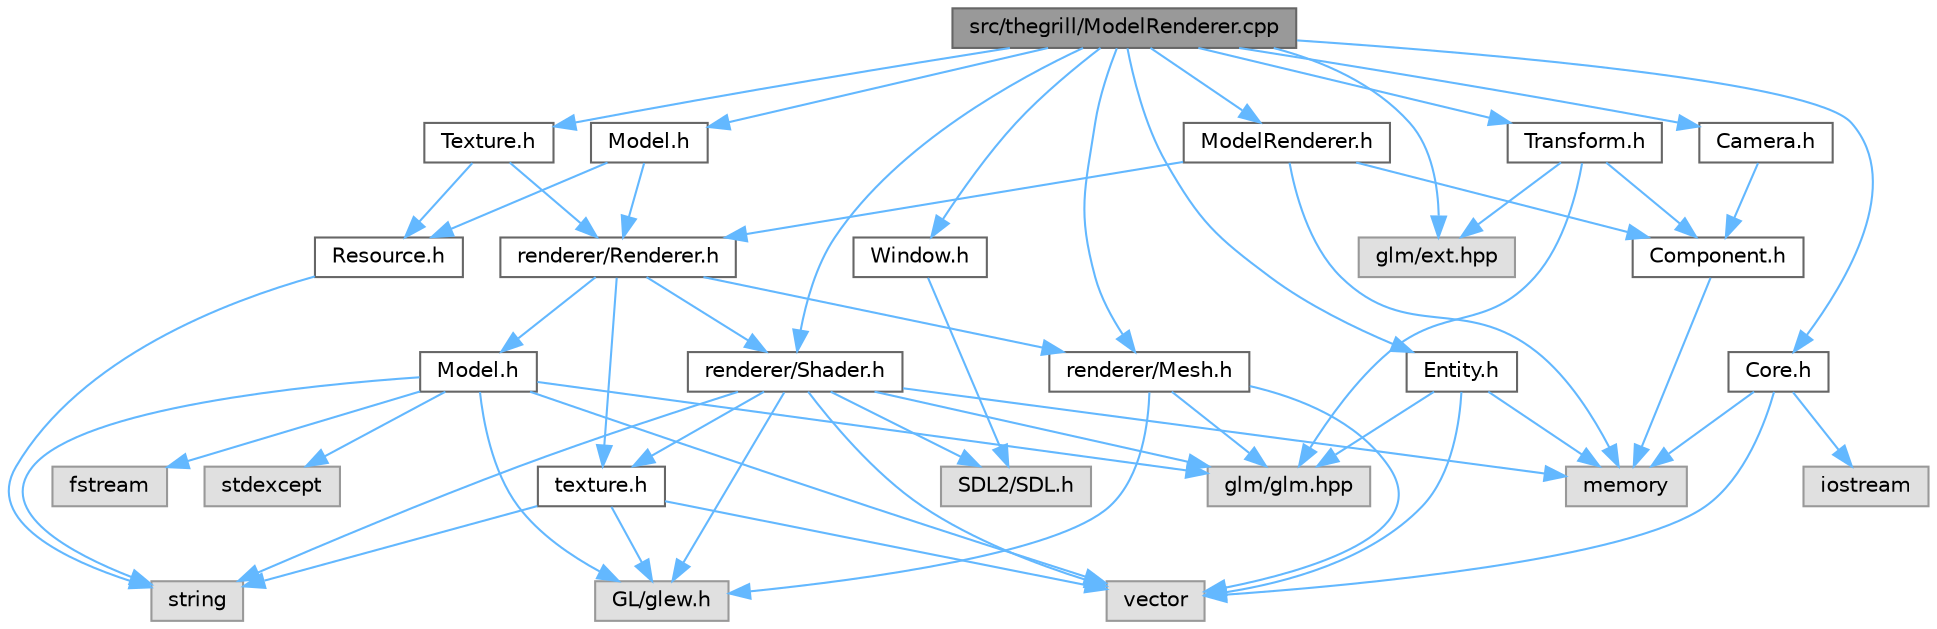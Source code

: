 digraph "src/thegrill/ModelRenderer.cpp"
{
 // LATEX_PDF_SIZE
  bgcolor="transparent";
  edge [fontname=Helvetica,fontsize=10,labelfontname=Helvetica,labelfontsize=10];
  node [fontname=Helvetica,fontsize=10,shape=box,height=0.2,width=0.4];
  Node1 [id="Node000001",label="src/thegrill/ModelRenderer.cpp",height=0.2,width=0.4,color="gray40", fillcolor="grey60", style="filled", fontcolor="black",tooltip=" "];
  Node1 -> Node2 [id="edge55_Node000001_Node000002",color="steelblue1",style="solid",tooltip=" "];
  Node2 [id="Node000002",label="renderer/Shader.h",height=0.2,width=0.4,color="grey40", fillcolor="white", style="filled",URL="$_shader_8h.html",tooltip=" "];
  Node2 -> Node3 [id="edge56_Node000002_Node000003",color="steelblue1",style="solid",tooltip=" "];
  Node3 [id="Node000003",label="memory",height=0.2,width=0.4,color="grey60", fillcolor="#E0E0E0", style="filled",tooltip=" "];
  Node2 -> Node4 [id="edge57_Node000002_Node000004",color="steelblue1",style="solid",tooltip=" "];
  Node4 [id="Node000004",label="GL/glew.h",height=0.2,width=0.4,color="grey60", fillcolor="#E0E0E0", style="filled",tooltip=" "];
  Node2 -> Node5 [id="edge58_Node000002_Node000005",color="steelblue1",style="solid",tooltip=" "];
  Node5 [id="Node000005",label="SDL2/SDL.h",height=0.2,width=0.4,color="grey60", fillcolor="#E0E0E0", style="filled",tooltip=" "];
  Node2 -> Node6 [id="edge59_Node000002_Node000006",color="steelblue1",style="solid",tooltip=" "];
  Node6 [id="Node000006",label="glm/glm.hpp",height=0.2,width=0.4,color="grey60", fillcolor="#E0E0E0", style="filled",tooltip=" "];
  Node2 -> Node7 [id="edge60_Node000002_Node000007",color="steelblue1",style="solid",tooltip=" "];
  Node7 [id="Node000007",label="string",height=0.2,width=0.4,color="grey60", fillcolor="#E0E0E0", style="filled",tooltip=" "];
  Node2 -> Node8 [id="edge61_Node000002_Node000008",color="steelblue1",style="solid",tooltip=" "];
  Node8 [id="Node000008",label="vector",height=0.2,width=0.4,color="grey60", fillcolor="#E0E0E0", style="filled",tooltip=" "];
  Node2 -> Node9 [id="edge62_Node000002_Node000009",color="steelblue1",style="solid",tooltip=" "];
  Node9 [id="Node000009",label="texture.h",height=0.2,width=0.4,color="grey40", fillcolor="white", style="filled",URL="$renderer_2_texture_8h.html",tooltip=" "];
  Node9 -> Node4 [id="edge63_Node000009_Node000004",color="steelblue1",style="solid",tooltip=" "];
  Node9 -> Node7 [id="edge64_Node000009_Node000007",color="steelblue1",style="solid",tooltip=" "];
  Node9 -> Node8 [id="edge65_Node000009_Node000008",color="steelblue1",style="solid",tooltip=" "];
  Node1 -> Node10 [id="edge66_Node000001_Node000010",color="steelblue1",style="solid",tooltip=" "];
  Node10 [id="Node000010",label="renderer/Mesh.h",height=0.2,width=0.4,color="grey40", fillcolor="white", style="filled",URL="$_mesh_8h.html",tooltip=" "];
  Node10 -> Node6 [id="edge67_Node000010_Node000006",color="steelblue1",style="solid",tooltip=" "];
  Node10 -> Node4 [id="edge68_Node000010_Node000004",color="steelblue1",style="solid",tooltip=" "];
  Node10 -> Node8 [id="edge69_Node000010_Node000008",color="steelblue1",style="solid",tooltip=" "];
  Node1 -> Node11 [id="edge70_Node000001_Node000011",color="steelblue1",style="solid",tooltip=" "];
  Node11 [id="Node000011",label="ModelRenderer.h",height=0.2,width=0.4,color="grey40", fillcolor="white", style="filled",URL="$_model_renderer_8h.html",tooltip=" "];
  Node11 -> Node12 [id="edge71_Node000011_Node000012",color="steelblue1",style="solid",tooltip=" "];
  Node12 [id="Node000012",label="Component.h",height=0.2,width=0.4,color="grey40", fillcolor="white", style="filled",URL="$_component_8h.html",tooltip=" "];
  Node12 -> Node3 [id="edge72_Node000012_Node000003",color="steelblue1",style="solid",tooltip=" "];
  Node11 -> Node13 [id="edge73_Node000011_Node000013",color="steelblue1",style="solid",tooltip=" "];
  Node13 [id="Node000013",label="renderer/Renderer.h",height=0.2,width=0.4,color="grey40", fillcolor="white", style="filled",URL="$_renderer_8h.html",tooltip=" "];
  Node13 -> Node10 [id="edge74_Node000013_Node000010",color="steelblue1",style="solid",tooltip=" "];
  Node13 -> Node14 [id="edge75_Node000013_Node000014",color="steelblue1",style="solid",tooltip=" "];
  Node14 [id="Node000014",label="Model.h",height=0.2,width=0.4,color="grey40", fillcolor="white", style="filled",URL="$renderer_2_model_8h.html",tooltip=" "];
  Node14 -> Node4 [id="edge76_Node000014_Node000004",color="steelblue1",style="solid",tooltip=" "];
  Node14 -> Node6 [id="edge77_Node000014_Node000006",color="steelblue1",style="solid",tooltip=" "];
  Node14 -> Node7 [id="edge78_Node000014_Node000007",color="steelblue1",style="solid",tooltip=" "];
  Node14 -> Node15 [id="edge79_Node000014_Node000015",color="steelblue1",style="solid",tooltip=" "];
  Node15 [id="Node000015",label="fstream",height=0.2,width=0.4,color="grey60", fillcolor="#E0E0E0", style="filled",tooltip=" "];
  Node14 -> Node8 [id="edge80_Node000014_Node000008",color="steelblue1",style="solid",tooltip=" "];
  Node14 -> Node16 [id="edge81_Node000014_Node000016",color="steelblue1",style="solid",tooltip=" "];
  Node16 [id="Node000016",label="stdexcept",height=0.2,width=0.4,color="grey60", fillcolor="#E0E0E0", style="filled",tooltip=" "];
  Node13 -> Node2 [id="edge82_Node000013_Node000002",color="steelblue1",style="solid",tooltip=" "];
  Node13 -> Node9 [id="edge83_Node000013_Node000009",color="steelblue1",style="solid",tooltip=" "];
  Node11 -> Node3 [id="edge84_Node000011_Node000003",color="steelblue1",style="solid",tooltip=" "];
  Node1 -> Node17 [id="edge85_Node000001_Node000017",color="steelblue1",style="solid",tooltip=" "];
  Node17 [id="Node000017",label="glm/ext.hpp",height=0.2,width=0.4,color="grey60", fillcolor="#E0E0E0", style="filled",tooltip=" "];
  Node1 -> Node18 [id="edge86_Node000001_Node000018",color="steelblue1",style="solid",tooltip=" "];
  Node18 [id="Node000018",label="Texture.h",height=0.2,width=0.4,color="grey40", fillcolor="white", style="filled",URL="$thegrill_2_texture_8h.html",tooltip=" "];
  Node18 -> Node19 [id="edge87_Node000018_Node000019",color="steelblue1",style="solid",tooltip=" "];
  Node19 [id="Node000019",label="Resource.h",height=0.2,width=0.4,color="grey40", fillcolor="white", style="filled",URL="$_resource_8h.html",tooltip=" "];
  Node19 -> Node7 [id="edge88_Node000019_Node000007",color="steelblue1",style="solid",tooltip=" "];
  Node18 -> Node13 [id="edge89_Node000018_Node000013",color="steelblue1",style="solid",tooltip=" "];
  Node1 -> Node20 [id="edge90_Node000001_Node000020",color="steelblue1",style="solid",tooltip=" "];
  Node20 [id="Node000020",label="Model.h",height=0.2,width=0.4,color="grey40", fillcolor="white", style="filled",URL="$thegrill_2_model_8h.html",tooltip=" "];
  Node20 -> Node19 [id="edge91_Node000020_Node000019",color="steelblue1",style="solid",tooltip=" "];
  Node20 -> Node13 [id="edge92_Node000020_Node000013",color="steelblue1",style="solid",tooltip=" "];
  Node1 -> Node21 [id="edge93_Node000001_Node000021",color="steelblue1",style="solid",tooltip=" "];
  Node21 [id="Node000021",label="Entity.h",height=0.2,width=0.4,color="grey40", fillcolor="white", style="filled",URL="$_entity_8h.html",tooltip=" "];
  Node21 -> Node3 [id="edge94_Node000021_Node000003",color="steelblue1",style="solid",tooltip=" "];
  Node21 -> Node8 [id="edge95_Node000021_Node000008",color="steelblue1",style="solid",tooltip=" "];
  Node21 -> Node6 [id="edge96_Node000021_Node000006",color="steelblue1",style="solid",tooltip=" "];
  Node1 -> Node22 [id="edge97_Node000001_Node000022",color="steelblue1",style="solid",tooltip=" "];
  Node22 [id="Node000022",label="Transform.h",height=0.2,width=0.4,color="grey40", fillcolor="white", style="filled",URL="$_transform_8h.html",tooltip=" "];
  Node22 -> Node12 [id="edge98_Node000022_Node000012",color="steelblue1",style="solid",tooltip=" "];
  Node22 -> Node6 [id="edge99_Node000022_Node000006",color="steelblue1",style="solid",tooltip=" "];
  Node22 -> Node17 [id="edge100_Node000022_Node000017",color="steelblue1",style="solid",tooltip=" "];
  Node1 -> Node23 [id="edge101_Node000001_Node000023",color="steelblue1",style="solid",tooltip=" "];
  Node23 [id="Node000023",label="Core.h",height=0.2,width=0.4,color="grey40", fillcolor="white", style="filled",URL="$_core_8h.html",tooltip=" "];
  Node23 -> Node24 [id="edge102_Node000023_Node000024",color="steelblue1",style="solid",tooltip=" "];
  Node24 [id="Node000024",label="iostream",height=0.2,width=0.4,color="grey60", fillcolor="#E0E0E0", style="filled",tooltip=" "];
  Node23 -> Node3 [id="edge103_Node000023_Node000003",color="steelblue1",style="solid",tooltip=" "];
  Node23 -> Node8 [id="edge104_Node000023_Node000008",color="steelblue1",style="solid",tooltip=" "];
  Node1 -> Node25 [id="edge105_Node000001_Node000025",color="steelblue1",style="solid",tooltip=" "];
  Node25 [id="Node000025",label="Camera.h",height=0.2,width=0.4,color="grey40", fillcolor="white", style="filled",URL="$_camera_8h.html",tooltip=" "];
  Node25 -> Node12 [id="edge106_Node000025_Node000012",color="steelblue1",style="solid",tooltip=" "];
  Node1 -> Node26 [id="edge107_Node000001_Node000026",color="steelblue1",style="solid",tooltip=" "];
  Node26 [id="Node000026",label="Window.h",height=0.2,width=0.4,color="grey40", fillcolor="white", style="filled",URL="$_window_8h.html",tooltip=" "];
  Node26 -> Node5 [id="edge108_Node000026_Node000005",color="steelblue1",style="solid",tooltip=" "];
}
